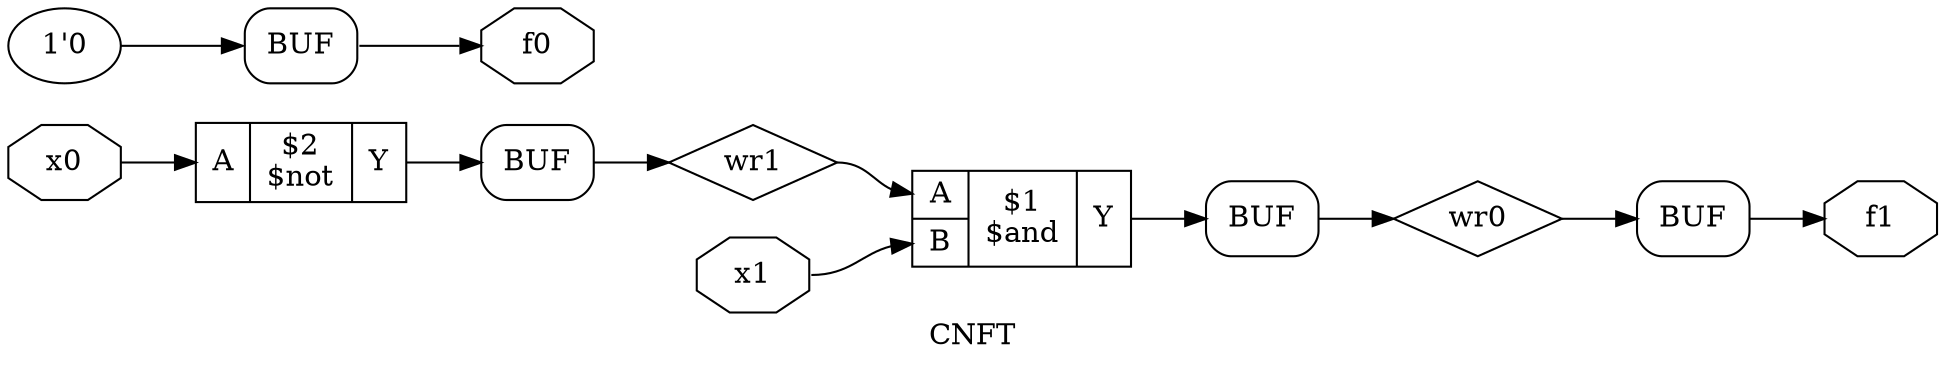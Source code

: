 digraph "CNFT" {
label="CNFT";
rankdir="LR";
remincross=true;
n3 [ shape=diamond, label="wr1", color="black", fontcolor="black" ];
n4 [ shape=diamond, label="wr0", color="black", fontcolor="black" ];
n5 [ shape=octagon, label="f1", color="black", fontcolor="black" ];
n6 [ shape=octagon, label="f0", color="black", fontcolor="black" ];
n7 [ shape=octagon, label="x1", color="black", fontcolor="black" ];
n8 [ shape=octagon, label="x0", color="black", fontcolor="black" ];
c11 [ shape=record, label="{{<p9> A}|$2\n$not|{<p10> Y}}" ];
c13 [ shape=record, label="{{<p9> A|<p12> B}|$1\n$and|{<p10> Y}}" ];
v0 [ label="1'0" ];
x1 [shape=box, style=rounded, label="BUF"];
x2 [shape=box, style=rounded, label="BUF"];
x3 [shape=box, style=rounded, label="BUF"];
x4 [shape=box, style=rounded, label="BUF"];
c11:p10:e -> x4:w:w [color="black", label=""];
c13:p10:e -> x3:w:w [color="black", label=""];
x4:e:e -> n3:w [color="black", label=""];
n3:e -> c13:p9:w [color="black", label=""];
x3:e:e -> n4:w [color="black", label=""];
n4:e -> x2:w:w [color="black", label=""];
x2:e:e -> n5:w [color="black", label=""];
x1:e:e -> n6:w [color="black", label=""];
n7:e -> c13:p12:w [color="black", label=""];
n8:e -> c11:p9:w [color="black", label=""];
v0:e -> x1:w:w [color="black", label=""];
}
